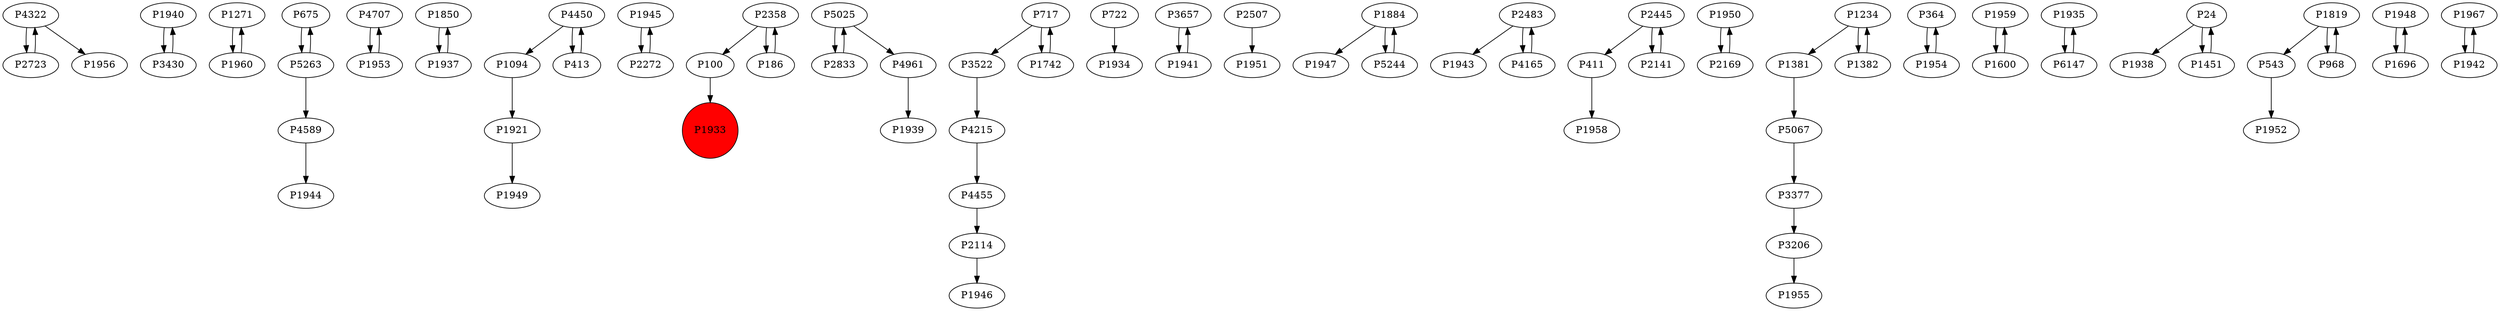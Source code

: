 digraph {
	P4322 -> P2723
	P1940 -> P3430
	P1271 -> P1960
	P675 -> P5263
	P4707 -> P1953
	P1850 -> P1937
	P1094 -> P1921
	P1921 -> P1949
	P1945 -> P2272
	P2358 -> P100
	P4961 -> P1939
	P2114 -> P1946
	P722 -> P1934
	P3657 -> P1941
	P2507 -> P1951
	P1884 -> P1947
	P2483 -> P1943
	P100 -> P1933
	P2445 -> P411
	P186 -> P2358
	P4215 -> P4455
	P1950 -> P2169
	P411 -> P1958
	P1381 -> P5067
	P4322 -> P1956
	P5263 -> P675
	P1937 -> P1850
	P364 -> P1954
	P1234 -> P1381
	P1941 -> P3657
	P1382 -> P1234
	P4450 -> P1094
	P2272 -> P1945
	P413 -> P4450
	P3377 -> P3206
	P717 -> P3522
	P4165 -> P2483
	P1959 -> P1600
	P1935 -> P6147
	P24 -> P1938
	P543 -> P1952
	P4455 -> P2114
	P1954 -> P364
	P717 -> P1742
	P1742 -> P717
	P1884 -> P5244
	P5067 -> P3377
	P3430 -> P1940
	P1600 -> P1959
	P2833 -> P5025
	P1960 -> P1271
	P3206 -> P1955
	P1451 -> P24
	P1948 -> P1696
	P1819 -> P543
	P1967 -> P1942
	P2358 -> P186
	P5025 -> P4961
	P2169 -> P1950
	P4589 -> P1944
	P2141 -> P2445
	P4450 -> P413
	P2483 -> P4165
	P3522 -> P4215
	P6147 -> P1935
	P1942 -> P1967
	P2723 -> P4322
	P1696 -> P1948
	P2445 -> P2141
	P5025 -> P2833
	P1819 -> P968
	P1953 -> P4707
	P1234 -> P1382
	P968 -> P1819
	P5244 -> P1884
	P24 -> P1451
	P5263 -> P4589
	P1933 [shape=circle]
	P1933 [style=filled]
	P1933 [fillcolor=red]
}